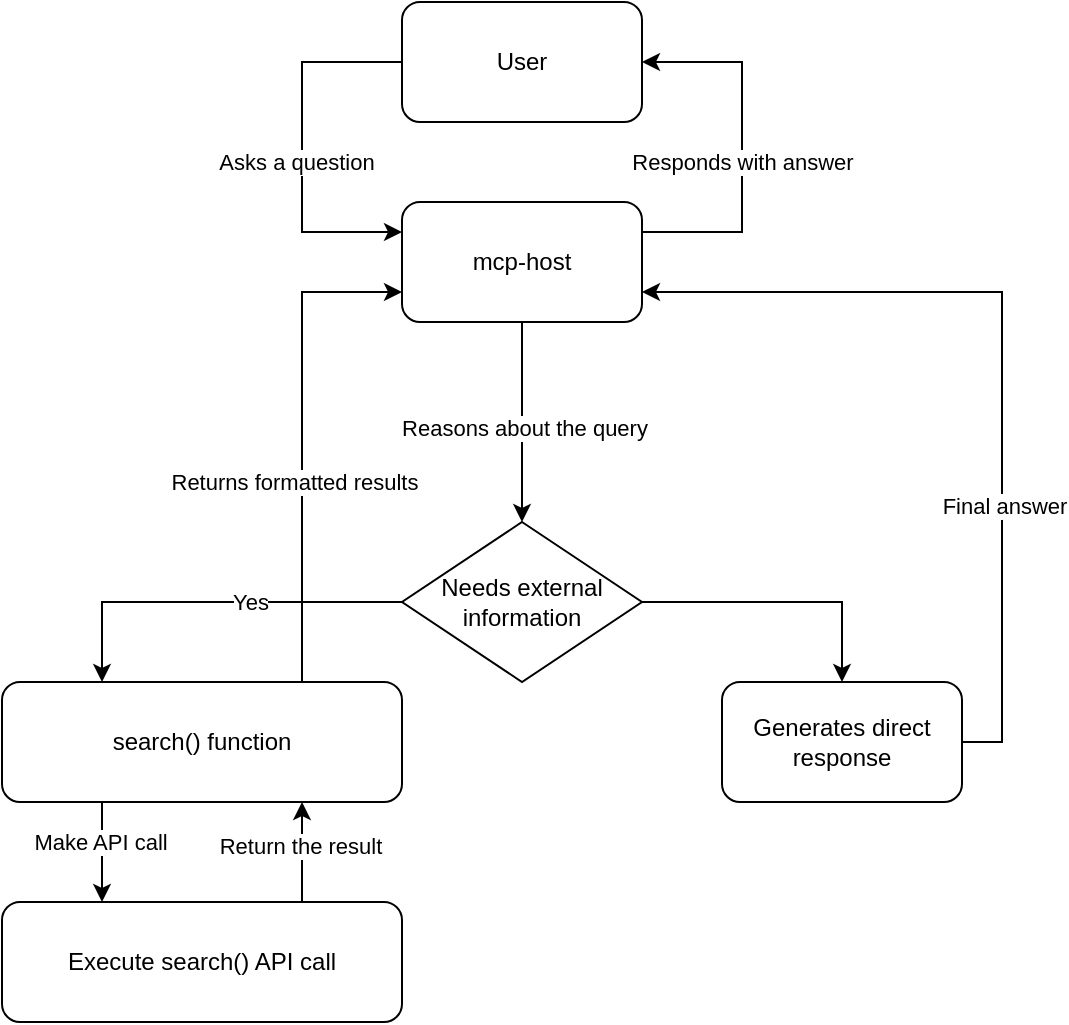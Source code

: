 <mxfile version="27.0.9">
  <diagram name="Page-1" id="bu5rQCv1PmsTUSAzEvVo">
    <mxGraphModel dx="961" dy="621" grid="1" gridSize="10" guides="1" tooltips="1" connect="1" arrows="1" fold="1" page="1" pageScale="1" pageWidth="850" pageHeight="1100" math="0" shadow="0">
      <root>
        <mxCell id="0" />
        <mxCell id="1" parent="0" />
        <mxCell id="Cg0X3WxZHqH74CvIOkin-30" style="edgeStyle=orthogonalEdgeStyle;rounded=0;orthogonalLoop=1;jettySize=auto;html=1;entryX=0;entryY=0.25;entryDx=0;entryDy=0;exitX=0;exitY=0.5;exitDx=0;exitDy=0;" edge="1" parent="1" source="Cg0X3WxZHqH74CvIOkin-1" target="Cg0X3WxZHqH74CvIOkin-2">
          <mxGeometry relative="1" as="geometry">
            <mxPoint x="290" y="90" as="sourcePoint" />
            <mxPoint x="290" y="175" as="targetPoint" />
            <Array as="points">
              <mxPoint x="270" y="90" />
              <mxPoint x="270" y="175" />
            </Array>
          </mxGeometry>
        </mxCell>
        <mxCell id="Cg0X3WxZHqH74CvIOkin-31" value="Asks a question" style="edgeLabel;html=1;align=center;verticalAlign=middle;resizable=0;points=[];" vertex="1" connectable="0" parent="Cg0X3WxZHqH74CvIOkin-30">
          <mxGeometry x="-0.006" y="-3" relative="1" as="geometry">
            <mxPoint y="8" as="offset" />
          </mxGeometry>
        </mxCell>
        <mxCell id="Cg0X3WxZHqH74CvIOkin-1" value="User" style="rounded=1;whiteSpace=wrap;html=1;" vertex="1" parent="1">
          <mxGeometry x="320" y="60" width="120" height="60" as="geometry" />
        </mxCell>
        <mxCell id="Cg0X3WxZHqH74CvIOkin-8" style="edgeStyle=orthogonalEdgeStyle;rounded=0;orthogonalLoop=1;jettySize=auto;html=1;exitX=0.5;exitY=1;exitDx=0;exitDy=0;entryX=0.5;entryY=0;entryDx=0;entryDy=0;" edge="1" parent="1" source="Cg0X3WxZHqH74CvIOkin-2" target="Cg0X3WxZHqH74CvIOkin-10">
          <mxGeometry relative="1" as="geometry">
            <mxPoint x="380" y="310" as="targetPoint" />
          </mxGeometry>
        </mxCell>
        <mxCell id="Cg0X3WxZHqH74CvIOkin-9" value="Reasons about the query" style="edgeLabel;html=1;align=center;verticalAlign=middle;resizable=0;points=[];" vertex="1" connectable="0" parent="Cg0X3WxZHqH74CvIOkin-8">
          <mxGeometry x="0.048" y="1" relative="1" as="geometry">
            <mxPoint as="offset" />
          </mxGeometry>
        </mxCell>
        <mxCell id="Cg0X3WxZHqH74CvIOkin-28" style="edgeStyle=orthogonalEdgeStyle;rounded=0;orthogonalLoop=1;jettySize=auto;html=1;exitX=1;exitY=0.25;exitDx=0;exitDy=0;entryX=1;entryY=0.5;entryDx=0;entryDy=0;" edge="1" parent="1" source="Cg0X3WxZHqH74CvIOkin-2" target="Cg0X3WxZHqH74CvIOkin-1">
          <mxGeometry relative="1" as="geometry">
            <Array as="points">
              <mxPoint x="490" y="175" />
              <mxPoint x="490" y="90" />
            </Array>
          </mxGeometry>
        </mxCell>
        <mxCell id="Cg0X3WxZHqH74CvIOkin-29" value="Responds with answer" style="edgeLabel;html=1;align=center;verticalAlign=middle;resizable=0;points=[];" vertex="1" connectable="0" parent="Cg0X3WxZHqH74CvIOkin-28">
          <mxGeometry x="0.025" y="2" relative="1" as="geometry">
            <mxPoint x="2" y="10" as="offset" />
          </mxGeometry>
        </mxCell>
        <mxCell id="Cg0X3WxZHqH74CvIOkin-2" value="mcp-host" style="rounded=1;whiteSpace=wrap;html=1;" vertex="1" parent="1">
          <mxGeometry x="320" y="160" width="120" height="60" as="geometry" />
        </mxCell>
        <mxCell id="Cg0X3WxZHqH74CvIOkin-13" style="edgeStyle=orthogonalEdgeStyle;rounded=0;orthogonalLoop=1;jettySize=auto;html=1;exitX=0;exitY=0.5;exitDx=0;exitDy=0;entryX=0.25;entryY=0;entryDx=0;entryDy=0;" edge="1" parent="1" source="Cg0X3WxZHqH74CvIOkin-10" target="Cg0X3WxZHqH74CvIOkin-12">
          <mxGeometry relative="1" as="geometry">
            <mxPoint x="170" y="370" as="targetPoint" />
          </mxGeometry>
        </mxCell>
        <mxCell id="Cg0X3WxZHqH74CvIOkin-14" value="Yes" style="edgeLabel;html=1;align=center;verticalAlign=middle;resizable=0;points=[];" vertex="1" connectable="0" parent="Cg0X3WxZHqH74CvIOkin-13">
          <mxGeometry x="-0.202" relative="1" as="geometry">
            <mxPoint as="offset" />
          </mxGeometry>
        </mxCell>
        <mxCell id="Cg0X3WxZHqH74CvIOkin-22" style="edgeStyle=orthogonalEdgeStyle;rounded=0;orthogonalLoop=1;jettySize=auto;html=1;exitX=1;exitY=0.5;exitDx=0;exitDy=0;entryX=0.5;entryY=0;entryDx=0;entryDy=0;" edge="1" parent="1" source="Cg0X3WxZHqH74CvIOkin-10" target="Cg0X3WxZHqH74CvIOkin-21">
          <mxGeometry relative="1" as="geometry" />
        </mxCell>
        <mxCell id="Cg0X3WxZHqH74CvIOkin-10" value="Needs external information" style="rhombus;whiteSpace=wrap;html=1;" vertex="1" parent="1">
          <mxGeometry x="320" y="320" width="120" height="80" as="geometry" />
        </mxCell>
        <mxCell id="Cg0X3WxZHqH74CvIOkin-16" style="edgeStyle=orthogonalEdgeStyle;rounded=0;orthogonalLoop=1;jettySize=auto;html=1;exitX=0.25;exitY=1;exitDx=0;exitDy=0;entryX=0.25;entryY=0;entryDx=0;entryDy=0;" edge="1" parent="1" source="Cg0X3WxZHqH74CvIOkin-12" target="Cg0X3WxZHqH74CvIOkin-15">
          <mxGeometry relative="1" as="geometry" />
        </mxCell>
        <mxCell id="Cg0X3WxZHqH74CvIOkin-18" value="Make API call" style="edgeLabel;html=1;align=center;verticalAlign=middle;resizable=0;points=[];" vertex="1" connectable="0" parent="Cg0X3WxZHqH74CvIOkin-16">
          <mxGeometry x="-0.194" y="-1" relative="1" as="geometry">
            <mxPoint as="offset" />
          </mxGeometry>
        </mxCell>
        <mxCell id="Cg0X3WxZHqH74CvIOkin-25" style="edgeStyle=orthogonalEdgeStyle;rounded=0;orthogonalLoop=1;jettySize=auto;html=1;exitX=0.75;exitY=0;exitDx=0;exitDy=0;entryX=0;entryY=0.75;entryDx=0;entryDy=0;" edge="1" parent="1" source="Cg0X3WxZHqH74CvIOkin-12" target="Cg0X3WxZHqH74CvIOkin-2">
          <mxGeometry relative="1" as="geometry" />
        </mxCell>
        <mxCell id="Cg0X3WxZHqH74CvIOkin-26" value="Returns formatted results" style="edgeLabel;html=1;align=center;verticalAlign=middle;resizable=0;points=[];" vertex="1" connectable="0" parent="Cg0X3WxZHqH74CvIOkin-25">
          <mxGeometry x="0.003" y="4" relative="1" as="geometry">
            <mxPoint y="23" as="offset" />
          </mxGeometry>
        </mxCell>
        <mxCell id="Cg0X3WxZHqH74CvIOkin-12" value="search() function" style="rounded=1;whiteSpace=wrap;html=1;" vertex="1" parent="1">
          <mxGeometry x="120" y="400" width="200" height="60" as="geometry" />
        </mxCell>
        <mxCell id="Cg0X3WxZHqH74CvIOkin-17" style="edgeStyle=orthogonalEdgeStyle;rounded=0;orthogonalLoop=1;jettySize=auto;html=1;exitX=0.75;exitY=0;exitDx=0;exitDy=0;entryX=0.75;entryY=1;entryDx=0;entryDy=0;" edge="1" parent="1" source="Cg0X3WxZHqH74CvIOkin-15" target="Cg0X3WxZHqH74CvIOkin-12">
          <mxGeometry relative="1" as="geometry" />
        </mxCell>
        <mxCell id="Cg0X3WxZHqH74CvIOkin-19" value="Return the result" style="edgeLabel;html=1;align=center;verticalAlign=middle;resizable=0;points=[];" vertex="1" connectable="0" parent="Cg0X3WxZHqH74CvIOkin-17">
          <mxGeometry x="0.114" y="1" relative="1" as="geometry">
            <mxPoint as="offset" />
          </mxGeometry>
        </mxCell>
        <mxCell id="Cg0X3WxZHqH74CvIOkin-15" value="Execute search() API call" style="rounded=1;whiteSpace=wrap;html=1;" vertex="1" parent="1">
          <mxGeometry x="120" y="510" width="200" height="60" as="geometry" />
        </mxCell>
        <mxCell id="Cg0X3WxZHqH74CvIOkin-23" style="edgeStyle=orthogonalEdgeStyle;rounded=0;orthogonalLoop=1;jettySize=auto;html=1;exitX=1;exitY=0.5;exitDx=0;exitDy=0;entryX=1;entryY=0.75;entryDx=0;entryDy=0;" edge="1" parent="1" source="Cg0X3WxZHqH74CvIOkin-21" target="Cg0X3WxZHqH74CvIOkin-2">
          <mxGeometry relative="1" as="geometry" />
        </mxCell>
        <mxCell id="Cg0X3WxZHqH74CvIOkin-27" value="Final answer" style="edgeLabel;html=1;align=center;verticalAlign=middle;resizable=0;points=[];" vertex="1" connectable="0" parent="Cg0X3WxZHqH74CvIOkin-23">
          <mxGeometry x="-0.351" y="-1" relative="1" as="geometry">
            <mxPoint as="offset" />
          </mxGeometry>
        </mxCell>
        <mxCell id="Cg0X3WxZHqH74CvIOkin-21" value="Generates direct response" style="rounded=1;whiteSpace=wrap;html=1;" vertex="1" parent="1">
          <mxGeometry x="480" y="400" width="120" height="60" as="geometry" />
        </mxCell>
      </root>
    </mxGraphModel>
  </diagram>
</mxfile>
